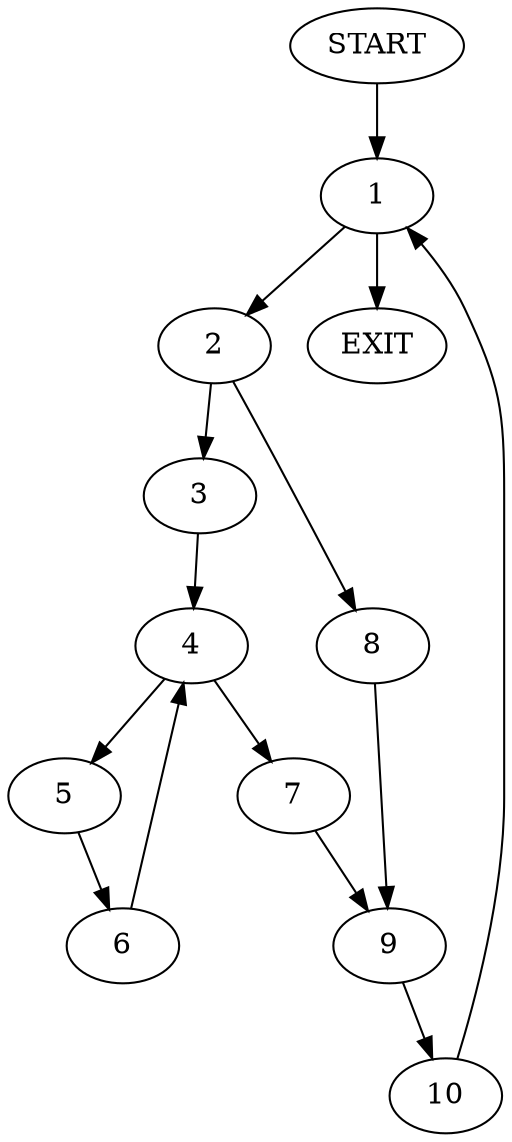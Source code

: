 digraph { 
0 [label="START"];
1;
2;
3;
4;
5;
6;
7;
8;
9;
10;
11[label="EXIT"];
0 -> 1;
1 -> 2;
1 -> 11;
2 -> 3;
2 -> 8;
3 -> 4;
4 -> 5;
4 -> 7;
5 -> 6;
6 -> 4;
7 -> 9;
8 -> 9;
9 -> 10;
10 -> 1;
}